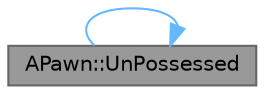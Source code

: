 digraph "APawn::UnPossessed"
{
 // INTERACTIVE_SVG=YES
 // LATEX_PDF_SIZE
  bgcolor="transparent";
  edge [fontname=Helvetica,fontsize=10,labelfontname=Helvetica,labelfontsize=10];
  node [fontname=Helvetica,fontsize=10,shape=box,height=0.2,width=0.4];
  rankdir="LR";
  Node1 [id="Node000001",label="APawn::UnPossessed",height=0.2,width=0.4,color="gray40", fillcolor="grey60", style="filled", fontcolor="black",tooltip="Called when our Controller no longer possesses us."];
  Node1 -> Node1 [id="edge1_Node000001_Node000001",color="steelblue1",style="solid",tooltip=" "];
}
